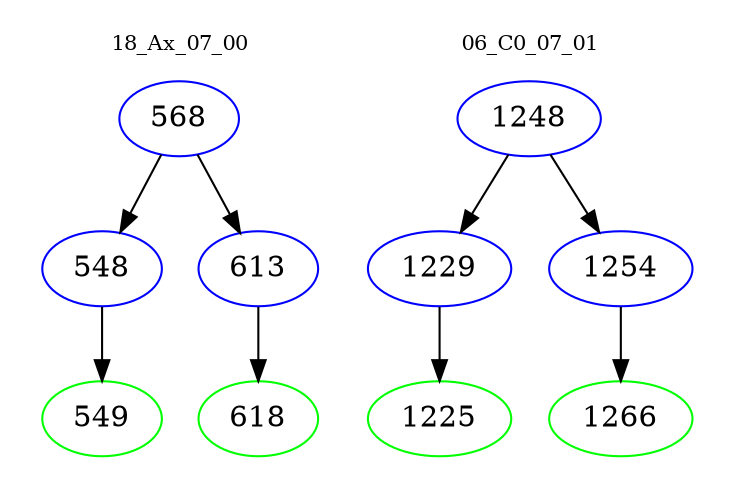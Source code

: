 digraph{
subgraph cluster_0 {
color = white
label = "18_Ax_07_00";
fontsize=10;
T0_568 [label="568", color="blue"]
T0_568 -> T0_548 [color="black"]
T0_548 [label="548", color="blue"]
T0_548 -> T0_549 [color="black"]
T0_549 [label="549", color="green"]
T0_568 -> T0_613 [color="black"]
T0_613 [label="613", color="blue"]
T0_613 -> T0_618 [color="black"]
T0_618 [label="618", color="green"]
}
subgraph cluster_1 {
color = white
label = "06_C0_07_01";
fontsize=10;
T1_1248 [label="1248", color="blue"]
T1_1248 -> T1_1229 [color="black"]
T1_1229 [label="1229", color="blue"]
T1_1229 -> T1_1225 [color="black"]
T1_1225 [label="1225", color="green"]
T1_1248 -> T1_1254 [color="black"]
T1_1254 [label="1254", color="blue"]
T1_1254 -> T1_1266 [color="black"]
T1_1266 [label="1266", color="green"]
}
}
